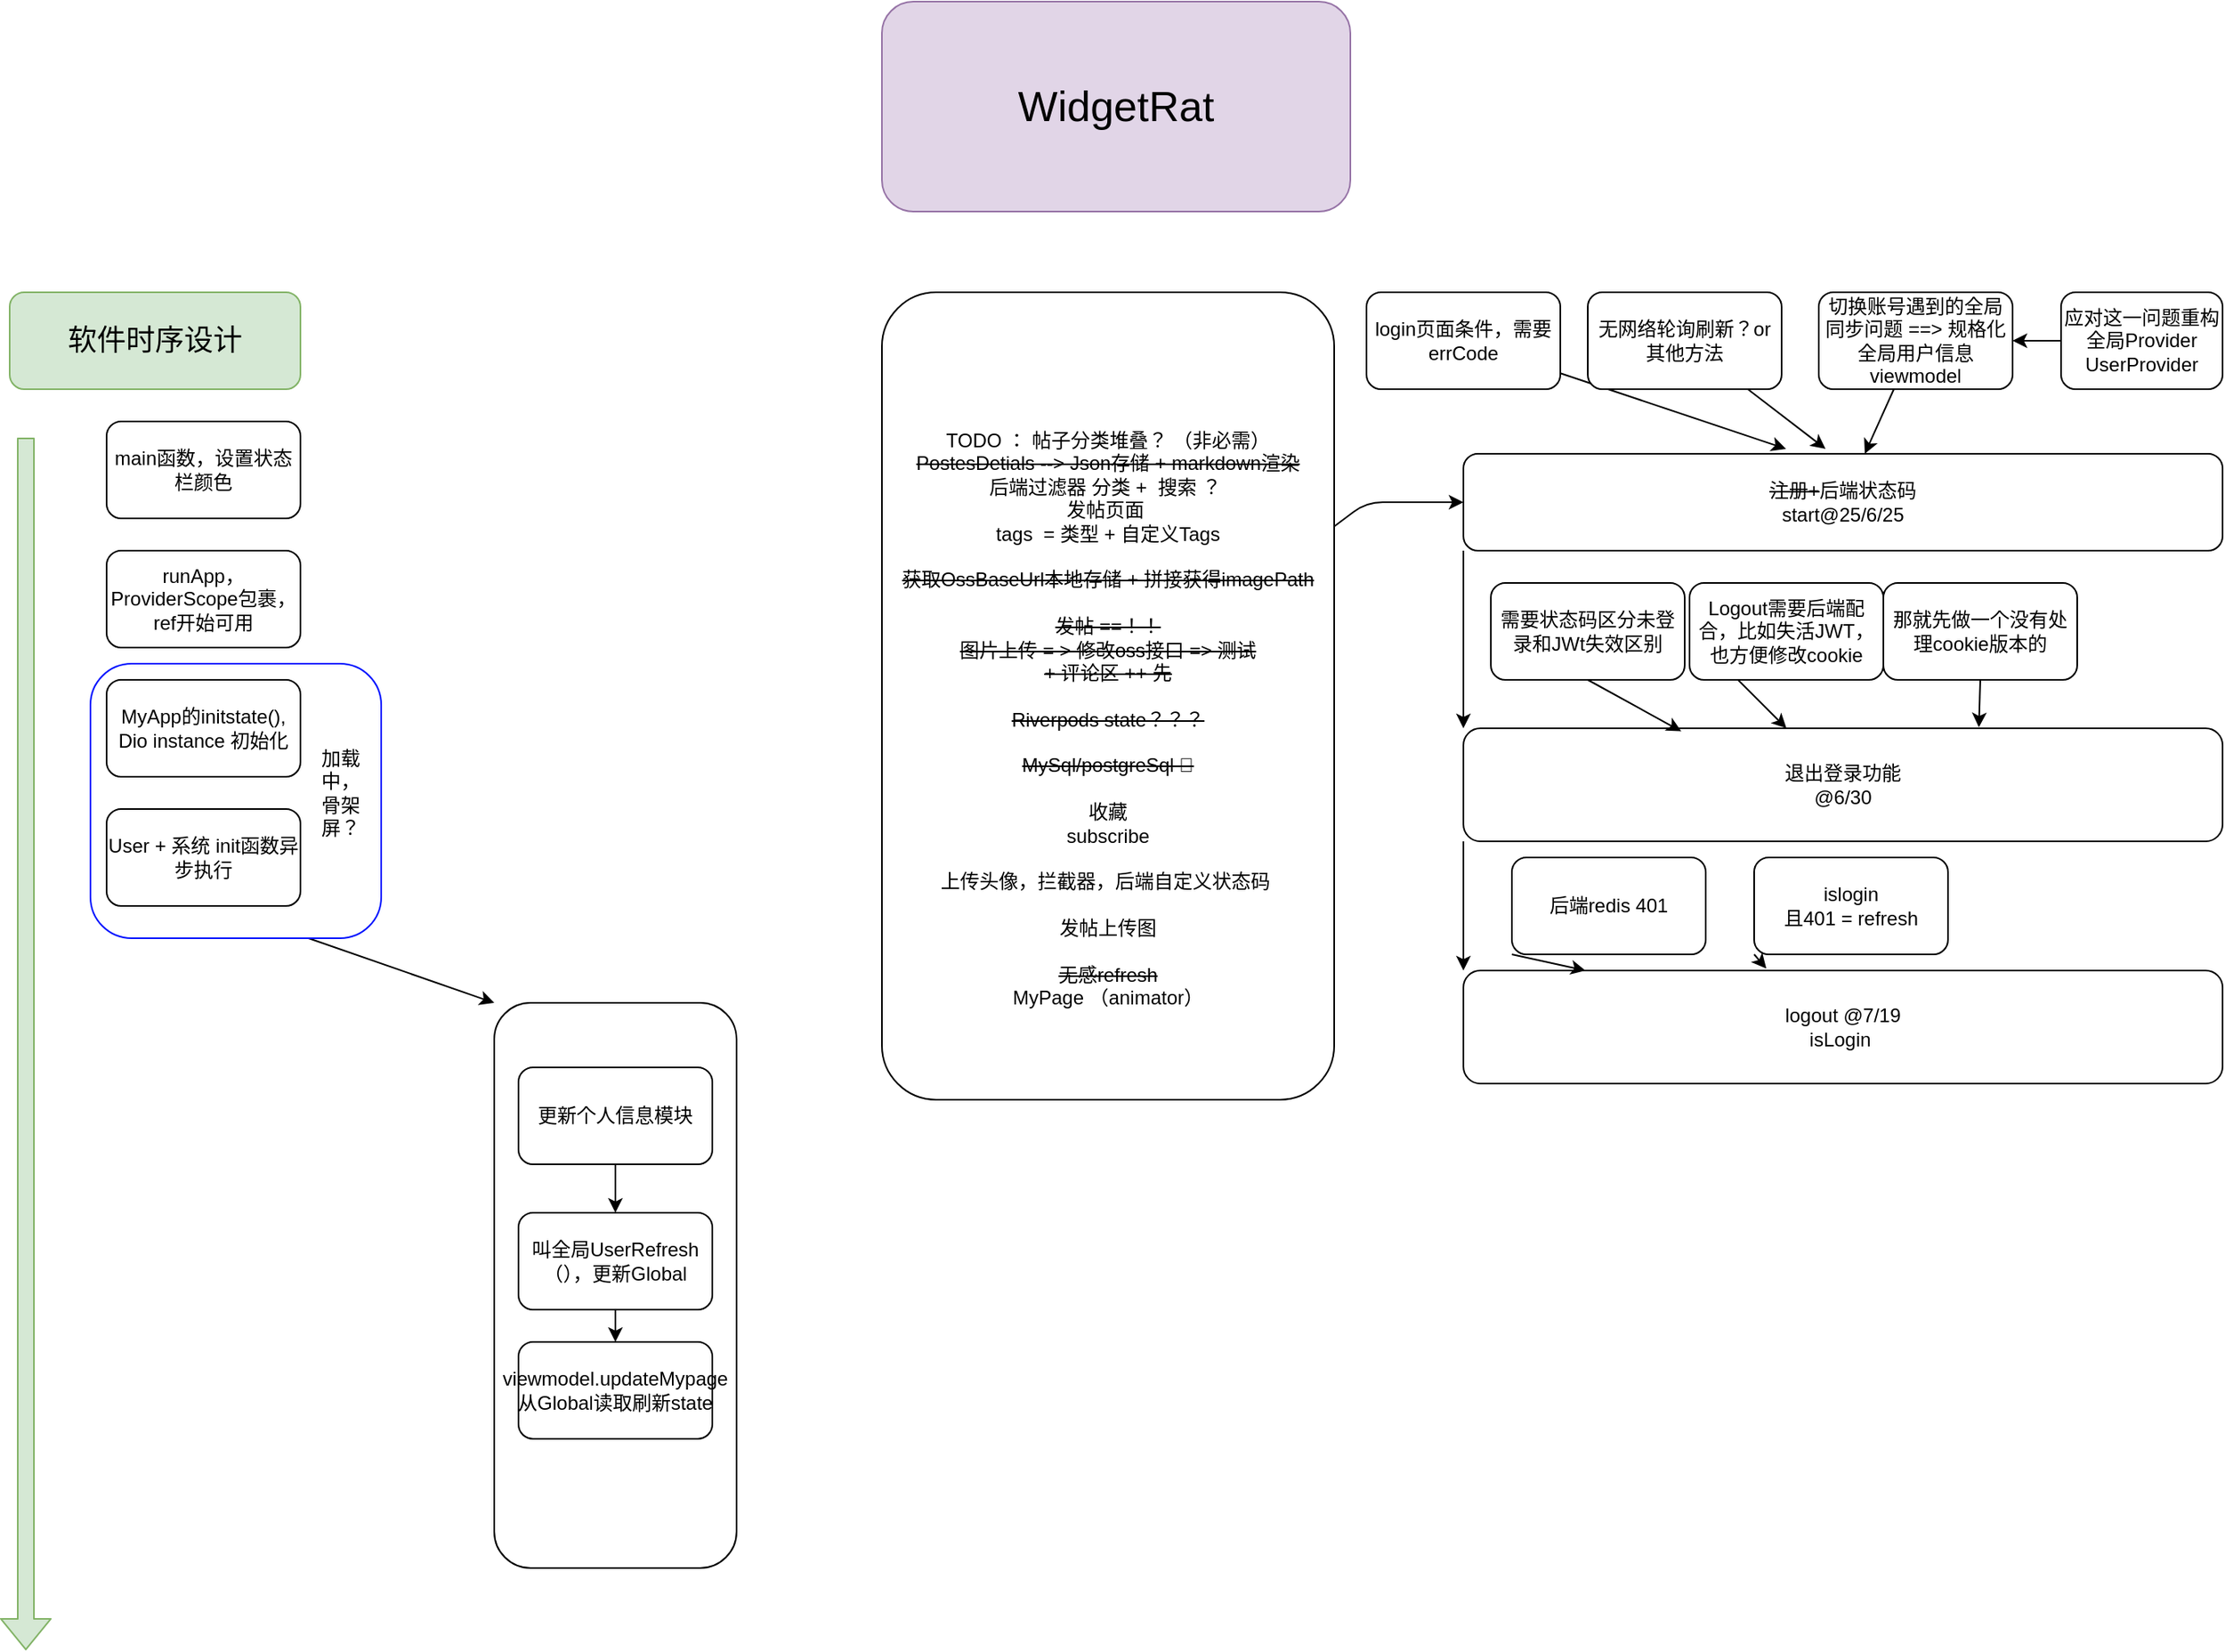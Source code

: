 <mxfile>
    <diagram id="btJmDwogKiGUuy6UE-EO" name="第 1 页">
        <mxGraphModel dx="2756" dy="2385" grid="1" gridSize="10" guides="1" tooltips="1" connect="1" arrows="1" fold="1" page="1" pageScale="1" pageWidth="827" pageHeight="1169" math="0" shadow="0" adaptiveColors="auto">
            <root>
                <mxCell id="0"/>
                <mxCell id="1" parent="0"/>
                <mxCell id="6" value="&lt;div&gt;&lt;br&gt;&lt;/div&gt;&lt;div&gt;&lt;font color=&quot;#000000&quot;&gt;&lt;br&gt;&lt;/font&gt;&lt;/div&gt;&lt;div&gt;&lt;font color=&quot;#000000&quot;&gt;TODO ： 帖子分类堆叠？ （非必需）&lt;/font&gt;&lt;/div&gt;&lt;div&gt;&lt;font color=&quot;#000000&quot;&gt;&lt;strike&gt;PostesDetials --&amp;gt; Json存储 + markdown渲染&lt;/strike&gt;&lt;/font&gt;&lt;/div&gt;&lt;div&gt;&lt;font color=&quot;#000000&quot;&gt;后端过滤器 分类 +&amp;nbsp; 搜索 ？&amp;nbsp;&lt;/font&gt;&lt;/div&gt;&lt;div&gt;&lt;font color=&quot;#000000&quot;&gt;发帖页面&amp;nbsp;&lt;/font&gt;&lt;/div&gt;&lt;div&gt;&lt;font color=&quot;#000000&quot;&gt;tags&amp;nbsp; = 类型 + 自定义Tags&lt;/font&gt;&lt;/div&gt;&lt;div&gt;&lt;font color=&quot;#000000&quot;&gt;&lt;br&gt;&lt;/font&gt;&lt;/div&gt;&lt;div&gt;&lt;font color=&quot;#000000&quot;&gt;&lt;strike&gt;获取OssBaseUrl本地存储 + 拼接获得imagePath&lt;/strike&gt;&lt;/font&gt;&lt;/div&gt;&lt;div&gt;&lt;font color=&quot;#000000&quot;&gt;&lt;br&gt;&lt;/font&gt;&lt;/div&gt;&lt;div&gt;&lt;font color=&quot;#000000&quot;&gt;&lt;strike&gt;发帖 ==！！&lt;/strike&gt;&lt;/font&gt;&lt;/div&gt;&lt;div&gt;&lt;font color=&quot;#000000&quot;&gt;&lt;strike&gt;图片上传 = &amp;gt; 修改oss接口 =&amp;gt; 测试&lt;/strike&gt;&lt;/font&gt;&lt;/div&gt;&lt;div&gt;&lt;font color=&quot;#000000&quot;&gt;&lt;strike&gt;+ 评论区 ++ 先&lt;/strike&gt;&lt;/font&gt;&lt;/div&gt;&lt;div&gt;&lt;font color=&quot;#000000&quot;&gt;&lt;br&gt;&lt;/font&gt;&lt;/div&gt;&lt;div&gt;&lt;font color=&quot;#000000&quot;&gt;&lt;strike&gt;Riverpods state？？？&lt;/strike&gt;&lt;/font&gt;&lt;/div&gt;&lt;div&gt;&lt;font color=&quot;#000000&quot;&gt;&lt;br&gt;&lt;/font&gt;&lt;/div&gt;&lt;div&gt;&lt;font color=&quot;#000000&quot;&gt;&lt;strike&gt;MySql/postgreSql 💾&lt;/strike&gt;&lt;/font&gt;&lt;/div&gt;&lt;div&gt;&lt;font color=&quot;#000000&quot;&gt;&lt;br&gt;&lt;/font&gt;&lt;/div&gt;&lt;div&gt;&lt;font color=&quot;#000000&quot;&gt;收藏&lt;/font&gt;&lt;/div&gt;&lt;div&gt;&lt;font color=&quot;#000000&quot;&gt;subscribe&lt;/font&gt;&lt;/div&gt;&lt;div&gt;&lt;font color=&quot;#000000&quot;&gt;&lt;br&gt;&lt;/font&gt;&lt;/div&gt;&lt;div&gt;&lt;font color=&quot;#000000&quot;&gt;上传头像，拦截器，后端自定义状态码&amp;nbsp;&lt;/font&gt;&lt;/div&gt;&lt;div&gt;&lt;font color=&quot;#000000&quot;&gt;&lt;br&gt;&lt;/font&gt;&lt;/div&gt;&lt;div&gt;&lt;font color=&quot;#000000&quot;&gt;发帖上传图&lt;/font&gt;&lt;/div&gt;&lt;div&gt;&lt;font color=&quot;#000000&quot;&gt;&lt;br&gt;&lt;/font&gt;&lt;/div&gt;&lt;div&gt;&lt;font color=&quot;#000000&quot;&gt;&lt;strike&gt;无感refresh&lt;/strike&gt;&lt;/font&gt;&lt;/div&gt;&lt;div&gt;&lt;font color=&quot;#000000&quot;&gt;MyPage （animator）&lt;/font&gt;&lt;/div&gt;" style="rounded=1;whiteSpace=wrap;html=1;arcSize=12;" parent="1" vertex="1">
                    <mxGeometry x="-850" width="280" height="500" as="geometry"/>
                </mxCell>
                <mxCell id="7" value="&lt;span style=&quot;color: rgb(0, 0, 0);&quot;&gt;&lt;font style=&quot;font-size: 26px;&quot;&gt;WidgetRat&lt;/font&gt;&lt;/span&gt;" style="rounded=1;whiteSpace=wrap;html=1;fillColor=#e1d5e7;strokeColor=#9673a6;" parent="1" vertex="1">
                    <mxGeometry x="-850" y="-180" width="290" height="130" as="geometry"/>
                </mxCell>
                <mxCell id="62" style="edgeStyle=none;html=1;exitX=0;exitY=1;exitDx=0;exitDy=0;entryX=0;entryY=0;entryDx=0;entryDy=0;" parent="1" source="8" target="54" edge="1">
                    <mxGeometry relative="1" as="geometry"/>
                </mxCell>
                <mxCell id="8" value="&lt;strike&gt;注册+&lt;/strike&gt;后端状态码&lt;div&gt;start@25/6/25&lt;/div&gt;" style="rounded=1;whiteSpace=wrap;html=1;" parent="1" vertex="1">
                    <mxGeometry x="-490" y="100" width="470" height="60" as="geometry"/>
                </mxCell>
                <mxCell id="10" value="" style="endArrow=classic;html=1;entryX=0;entryY=0.5;entryDx=0;entryDy=0;" parent="1" source="6" target="8" edge="1">
                    <mxGeometry width="50" height="50" relative="1" as="geometry">
                        <mxPoint x="-430" y="80" as="sourcePoint"/>
                        <mxPoint x="-500" y="90" as="targetPoint"/>
                        <Array as="points">
                            <mxPoint x="-550" y="130"/>
                        </Array>
                    </mxGeometry>
                </mxCell>
                <mxCell id="14" value="" style="edgeStyle=none;html=1;entryX=0.425;entryY=-0.051;entryDx=0;entryDy=0;entryPerimeter=0;" parent="1" source="13" target="8" edge="1">
                    <mxGeometry relative="1" as="geometry">
                        <mxPoint x="-440" y="90" as="targetPoint"/>
                    </mxGeometry>
                </mxCell>
                <mxCell id="13" value="login页面条件，需要errCode" style="rounded=1;whiteSpace=wrap;html=1;" parent="1" vertex="1">
                    <mxGeometry x="-550" width="120" height="60" as="geometry"/>
                </mxCell>
                <mxCell id="15" value="无网络轮询刷新？or 其他方法" style="rounded=1;whiteSpace=wrap;html=1;" parent="1" vertex="1">
                    <mxGeometry x="-413" width="120" height="60" as="geometry"/>
                </mxCell>
                <mxCell id="20" style="edgeStyle=none;html=1;" parent="1" source="19" target="8" edge="1">
                    <mxGeometry relative="1" as="geometry"/>
                </mxCell>
                <mxCell id="19" value="切换账号遇到的全局同步问题 ==&amp;gt; 规格化全局用户信息viewmodel" style="rounded=1;whiteSpace=wrap;html=1;" parent="1" vertex="1">
                    <mxGeometry x="-270" width="120" height="60" as="geometry"/>
                </mxCell>
                <mxCell id="22" style="edgeStyle=none;html=1;entryX=1;entryY=0.5;entryDx=0;entryDy=0;" parent="1" source="21" target="19" edge="1">
                    <mxGeometry relative="1" as="geometry"/>
                </mxCell>
                <mxCell id="21" value="应对这一问题重构全局Provider UserProvider" style="rounded=1;whiteSpace=wrap;html=1;" parent="1" vertex="1">
                    <mxGeometry x="-120" width="100" height="60" as="geometry"/>
                </mxCell>
                <mxCell id="23" style="edgeStyle=none;html=1;entryX=0.477;entryY=-0.051;entryDx=0;entryDy=0;entryPerimeter=0;" parent="1" source="15" target="8" edge="1">
                    <mxGeometry relative="1" as="geometry"/>
                </mxCell>
                <mxCell id="24" value="&lt;font style=&quot;font-size: 18px;&quot;&gt;软件时序设计&lt;/font&gt;" style="rounded=1;whiteSpace=wrap;html=1;fillColor=#d5e8d4;strokeColor=#82b366;" parent="1" vertex="1">
                    <mxGeometry x="-1390" width="180" height="60" as="geometry"/>
                </mxCell>
                <mxCell id="26" value="" style="shape=flexArrow;endArrow=classic;html=1;fillColor=#d5e8d4;strokeColor=#82b366;" parent="1" edge="1">
                    <mxGeometry width="50" height="50" relative="1" as="geometry">
                        <mxPoint x="-1380" y="90" as="sourcePoint"/>
                        <mxPoint x="-1380" y="840.941" as="targetPoint"/>
                    </mxGeometry>
                </mxCell>
                <mxCell id="29" value="main函数，设置状态栏颜色" style="rounded=1;whiteSpace=wrap;html=1;" parent="1" vertex="1">
                    <mxGeometry x="-1330" y="80" width="120" height="60" as="geometry"/>
                </mxCell>
                <mxCell id="30" value="runApp，ProviderScope包裹，ref开始可用" style="rounded=1;whiteSpace=wrap;html=1;" parent="1" vertex="1">
                    <mxGeometry x="-1330" y="160" width="120" height="60" as="geometry"/>
                </mxCell>
                <mxCell id="31" value="MyApp的initstate(),&lt;div&gt;Dio instance 初始化&lt;/div&gt;" style="rounded=1;whiteSpace=wrap;html=1;" parent="1" vertex="1">
                    <mxGeometry x="-1330" y="240" width="120" height="60" as="geometry"/>
                </mxCell>
                <mxCell id="32" value="User + 系统 init函数异步执行" style="rounded=1;whiteSpace=wrap;html=1;" parent="1" vertex="1">
                    <mxGeometry x="-1330" y="320" width="120" height="60" as="geometry"/>
                </mxCell>
                <mxCell id="52" style="edgeStyle=none;html=1;exitX=0.75;exitY=1;exitDx=0;exitDy=0;entryX=0;entryY=0;entryDx=0;entryDy=0;" parent="1" source="33" target="44" edge="1">
                    <mxGeometry relative="1" as="geometry"/>
                </mxCell>
                <mxCell id="33" value="" style="rounded=1;whiteSpace=wrap;html=1;glass=1;fillColor=none;strokeColor=light-dark(#0112fe, #ededed);" parent="1" vertex="1">
                    <mxGeometry x="-1340" y="230" width="180" height="170" as="geometry"/>
                </mxCell>
                <mxCell id="34" value="加载中，骨架屏？" style="text;html=1;align=center;verticalAlign=middle;whiteSpace=wrap;rounded=0;" parent="1" vertex="1">
                    <mxGeometry x="-1200" y="280" width="30" height="60" as="geometry"/>
                </mxCell>
                <mxCell id="53" value="" style="group" parent="1" vertex="1" connectable="0">
                    <mxGeometry x="-1090" y="440" width="150" height="350" as="geometry"/>
                </mxCell>
                <mxCell id="40" style="edgeStyle=none;html=1;exitX=0.5;exitY=1;exitDx=0;exitDy=0;entryX=0.5;entryY=0;entryDx=0;entryDy=0;" parent="53" source="37" edge="1">
                    <mxGeometry relative="1" as="geometry">
                        <mxPoint x="75.0" y="130" as="targetPoint"/>
                    </mxGeometry>
                </mxCell>
                <mxCell id="37" value="更新个人信息模块" style="rounded=1;whiteSpace=wrap;html=1;" parent="53" vertex="1">
                    <mxGeometry x="15" y="40" width="120" height="60" as="geometry"/>
                </mxCell>
                <mxCell id="44" value="" style="rounded=1;whiteSpace=wrap;html=1;fillColor=none;" parent="53" vertex="1">
                    <mxGeometry width="150" height="350" as="geometry"/>
                </mxCell>
                <mxCell id="49" style="edgeStyle=none;html=1;exitX=0.5;exitY=1;exitDx=0;exitDy=0;entryX=0.5;entryY=0;entryDx=0;entryDy=0;" parent="53" source="45" target="48" edge="1">
                    <mxGeometry relative="1" as="geometry"/>
                </mxCell>
                <mxCell id="45" value="叫全局UserRefresh（），更新Global" style="rounded=1;whiteSpace=wrap;html=1;" parent="53" vertex="1">
                    <mxGeometry x="15" y="130" width="120" height="60" as="geometry"/>
                </mxCell>
                <mxCell id="48" value="viewmodel.updateMypage&lt;div&gt;从Global读取刷新state&lt;/div&gt;" style="rounded=1;whiteSpace=wrap;html=1;" parent="53" vertex="1">
                    <mxGeometry x="15" y="210" width="120" height="60" as="geometry"/>
                </mxCell>
                <mxCell id="66" style="edgeStyle=none;html=1;exitX=0;exitY=1;exitDx=0;exitDy=0;entryX=0;entryY=0;entryDx=0;entryDy=0;" edge="1" parent="1" source="54" target="65">
                    <mxGeometry relative="1" as="geometry"/>
                </mxCell>
                <mxCell id="54" value="退出登录功能&lt;div&gt;@6/30&lt;/div&gt;" style="rounded=1;whiteSpace=wrap;html=1;" parent="1" vertex="1">
                    <mxGeometry x="-490" y="270" width="470" height="70" as="geometry"/>
                </mxCell>
                <mxCell id="57" value="Logout需要后端配合，比如失活JWT，也方便修改cookie" style="rounded=1;whiteSpace=wrap;html=1;" parent="1" vertex="1">
                    <mxGeometry x="-350" y="180" width="120" height="60" as="geometry"/>
                </mxCell>
                <mxCell id="58" style="edgeStyle=none;html=1;exitX=0.25;exitY=1;exitDx=0;exitDy=0;" parent="1" source="57" target="54" edge="1">
                    <mxGeometry relative="1" as="geometry"/>
                </mxCell>
                <mxCell id="59" value="需要状态码区分未登录和JWt失效区别" style="rounded=1;whiteSpace=wrap;html=1;" parent="1" vertex="1">
                    <mxGeometry x="-473" y="180" width="120" height="60" as="geometry"/>
                </mxCell>
                <mxCell id="60" style="edgeStyle=none;html=1;exitX=0.5;exitY=1;exitDx=0;exitDy=0;entryX=0.287;entryY=0.026;entryDx=0;entryDy=0;entryPerimeter=0;" parent="1" source="59" target="54" edge="1">
                    <mxGeometry relative="1" as="geometry"/>
                </mxCell>
                <mxCell id="61" value="那就先做一个没有处理cookie版本的" style="rounded=1;whiteSpace=wrap;html=1;" parent="1" vertex="1">
                    <mxGeometry x="-230" y="180" width="120" height="60" as="geometry"/>
                </mxCell>
                <mxCell id="63" style="edgeStyle=none;html=1;exitX=0.5;exitY=1;exitDx=0;exitDy=0;entryX=0.679;entryY=-0.009;entryDx=0;entryDy=0;entryPerimeter=0;" parent="1" source="61" target="54" edge="1">
                    <mxGeometry relative="1" as="geometry"/>
                </mxCell>
                <mxCell id="65" value="logout @7/19&lt;div&gt;isLogin&amp;nbsp;&lt;/div&gt;" style="rounded=1;whiteSpace=wrap;html=1;" vertex="1" parent="1">
                    <mxGeometry x="-490" y="420" width="470" height="70" as="geometry"/>
                </mxCell>
                <mxCell id="68" style="edgeStyle=none;html=1;exitX=0;exitY=1;exitDx=0;exitDy=0;" edge="1" parent="1" source="67" target="65">
                    <mxGeometry relative="1" as="geometry"/>
                </mxCell>
                <mxCell id="67" value="后端redis 401" style="rounded=1;whiteSpace=wrap;html=1;" vertex="1" parent="1">
                    <mxGeometry x="-460" y="350" width="120" height="60" as="geometry"/>
                </mxCell>
                <mxCell id="70" value="islogin&lt;div&gt;&amp;nbsp;且401 = refresh&amp;nbsp;&lt;/div&gt;" style="rounded=1;whiteSpace=wrap;html=1;" vertex="1" parent="1">
                    <mxGeometry x="-310" y="350" width="120" height="60" as="geometry"/>
                </mxCell>
                <mxCell id="71" style="edgeStyle=none;html=1;exitX=0;exitY=1;exitDx=0;exitDy=0;entryX=0.399;entryY=-0.018;entryDx=0;entryDy=0;entryPerimeter=0;" edge="1" parent="1" source="70" target="65">
                    <mxGeometry relative="1" as="geometry"/>
                </mxCell>
            </root>
        </mxGraphModel>
    </diagram>
</mxfile>